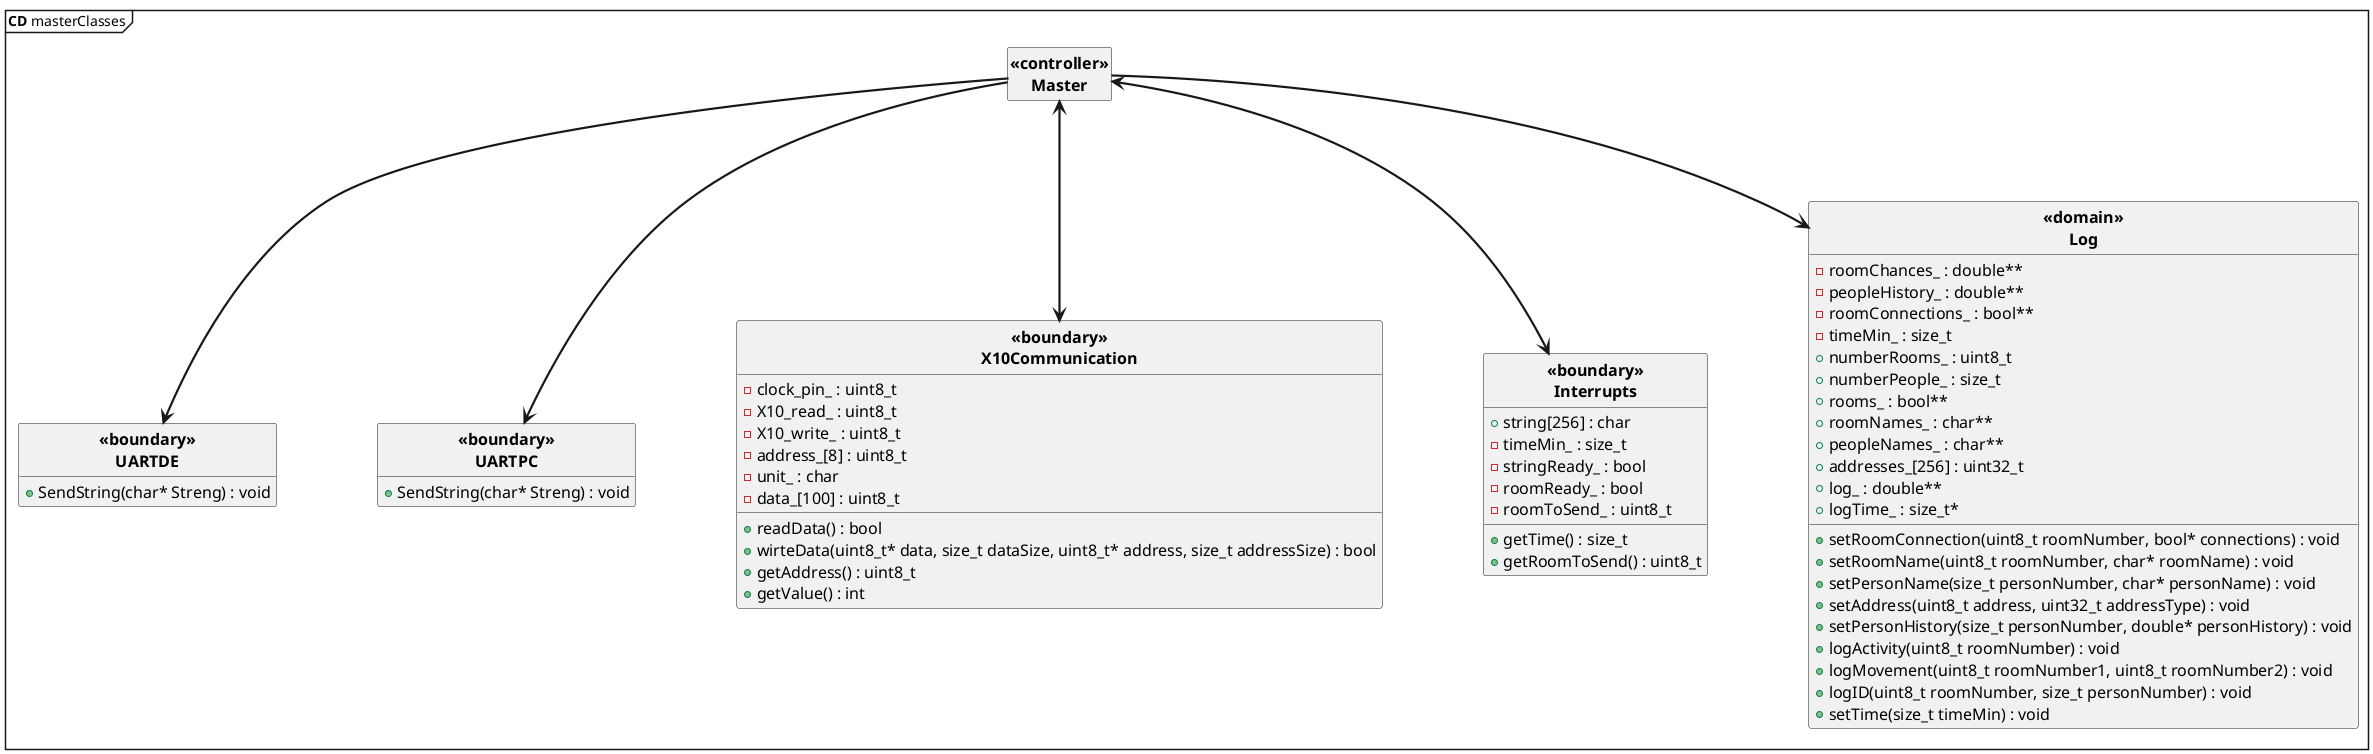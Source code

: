 @startuml Master classes
' Default param deffinition
skinparam style strictuml
skinparam DefaultFontSize 16
skinparam DefaultFontName times new roman
skinparam ArrowFontSize 16
skinparam ArrowThickness 2.2
skinparam Linetype poly
skinparam ranksep 100
skinparam nodesep 100
hide empty members


mainframe **CD** masterClasses

' Class definition
Class "**<<controller>>**\n**Master**" as m{
}

Class "**<<boundary>>**\n**UARTDE**" as ip{
+ SendString(char* Streng) : void
}

Class "**<<boundary>>**\n**UARTPC**" as pc{
+ SendString(char* Streng) : void
}

Class "**<<boundary>>**\n**X10Communication**" as X10{
+ readData() : bool
+ wirteData(uint8_t* data, size_t dataSize, uint8_t* address, size_t addressSize) : bool
+ getAddress() : uint8_t
+ getValue() : int
- clock_pin_ : uint8_t
- X10_read_ : uint8_t
- X10_write_ : uint8_t
- address_[8] : uint8_t
- unit_ : char
- data_[100] : uint8_t
}

Class "**<<boundary>>**\n**Interrupts**" as in{
+ getTime() : size_t
+ getRoomToSend() : uint8_t
+ string[256] : char
- timeMin_ : size_t
- stringReady_ : bool
- roomReady_ : bool
- roomToSend_ : uint8_t
}

Class "**<<domain>>**\n**Log**" as log{
+ setRoomConnection(uint8_t roomNumber, bool* connections) : void
+ setRoomName(uint8_t roomNumber, char* roomName) : void
+ setPersonName(size_t personNumber, char* personName) : void
+ setAddress(uint8_t address, uint32_t addressType) : void
+ setPersonHistory(size_t personNumber, double* personHistory) : void
+ logActivity(uint8_t roomNumber) : void
+ logMovement(uint8_t roomNumber1, uint8_t roomNumber2) : void
+ logID(uint8_t roomNumber, size_t personNumber) : void
+ setTime(size_t timeMin) : void

- roomChances_ : double**
- peopleHistory_ : double**
- roomConnections_ : bool**
- timeMin_ : size_t
+ numberRooms_ : uint8_t
+ numberPeople_ : size_t
+ rooms_ : bool**
+ roomNames_ : char**
+ peopleNames_ : char**
+ addresses_[256] : uint32_t
+ log_ : double**
+ logTime_ : size_t*
}

' Conection definition
m <--> X10
m --> pc
m --> ip
m --> log
m <--> in
@enduml